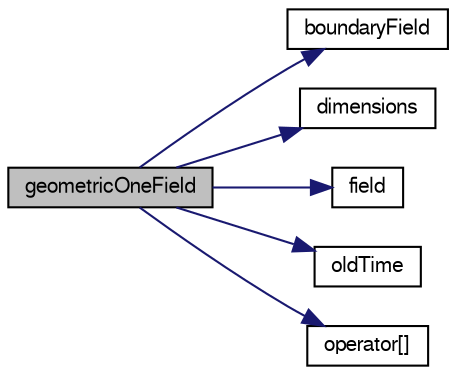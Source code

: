 digraph "geometricOneField"
{
  bgcolor="transparent";
  edge [fontname="FreeSans",fontsize="10",labelfontname="FreeSans",labelfontsize="10"];
  node [fontname="FreeSans",fontsize="10",shape=record];
  rankdir="LR";
  Node0 [label="geometricOneField",height=0.2,width=0.4,color="black", fillcolor="grey75", style="filled", fontcolor="black"];
  Node0 -> Node1 [color="midnightblue",fontsize="10",style="solid",fontname="FreeSans"];
  Node1 [label="boundaryField",height=0.2,width=0.4,color="black",URL="$a26546.html#ad060d5740a75d35581b7b2235734db8b"];
  Node0 -> Node2 [color="midnightblue",fontsize="10",style="solid",fontname="FreeSans"];
  Node2 [label="dimensions",height=0.2,width=0.4,color="black",URL="$a26546.html#a512673c2674ca2d38885f1bb5f6994fb"];
  Node0 -> Node3 [color="midnightblue",fontsize="10",style="solid",fontname="FreeSans"];
  Node3 [label="field",height=0.2,width=0.4,color="black",URL="$a26546.html#afbc4cbd7341c0e28f5c945e2aea56262"];
  Node0 -> Node4 [color="midnightblue",fontsize="10",style="solid",fontname="FreeSans"];
  Node4 [label="oldTime",height=0.2,width=0.4,color="black",URL="$a26546.html#a69ab381b34fa07fc16129454db7ff2bb"];
  Node0 -> Node5 [color="midnightblue",fontsize="10",style="solid",fontname="FreeSans"];
  Node5 [label="operator[]",height=0.2,width=0.4,color="black",URL="$a26546.html#a5a2700e7e7cbfe4fa367d7174675f9aa"];
}

